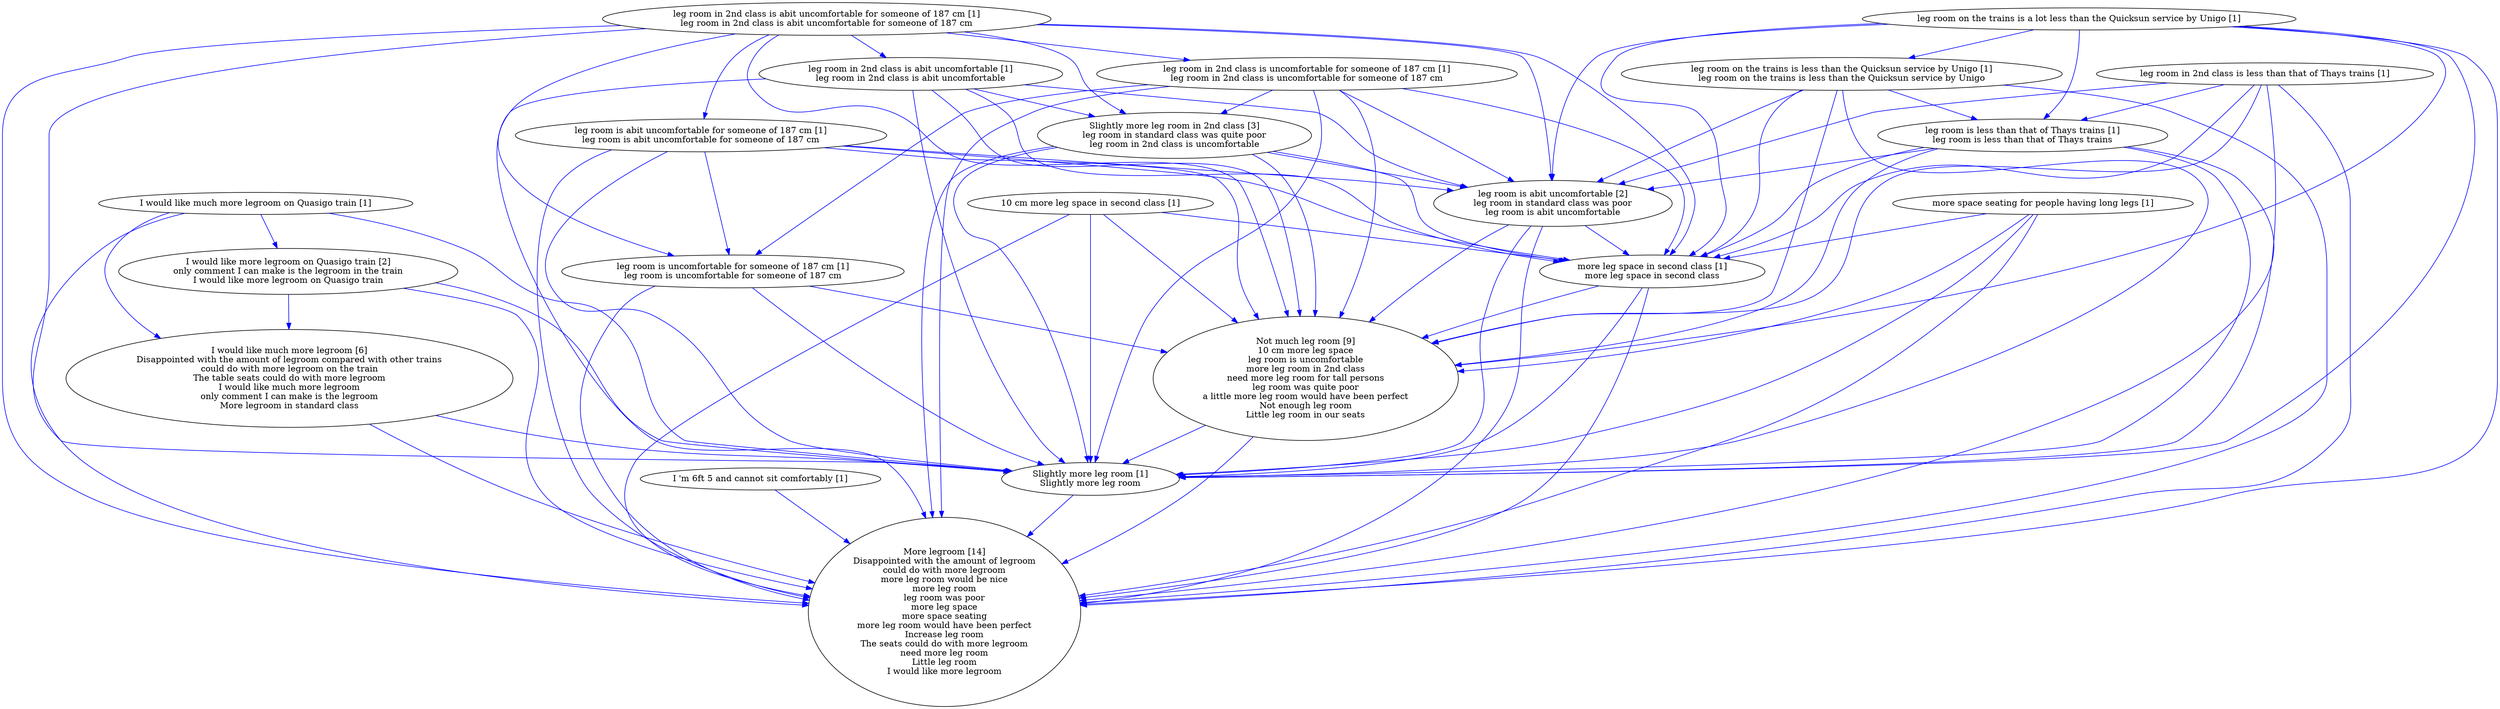 digraph collapsedGraph {
"I would like much more legroom [6]\nDisappointed with the amount of legroom compared with other trains\ncould do with more legroom on the train\nThe table seats could do with more legroom\nI would like much more legroom\nonly comment I can make is the legroom\nMore legroom in standard class""More legroom [14]\nDisappointed with the amount of legroom\ncould do with more legroom\nmore leg room would be nice\nmore leg room\nleg room was poor\nmore leg space\nmore space seating\nmore leg room would have been perfect\nIncrease leg room\nThe seats could do with more legroom\nneed more leg room\nLittle leg room\nI would like more legroom""I would like more legroom on Quasigo train [2]\nonly comment I can make is the legroom in the train\nI would like more legroom on Quasigo train""Slightly more leg room in 2nd class [3]\nleg room in standard class was quite poor\nleg room in 2nd class is uncomfortable""leg room is abit uncomfortable [2]\nleg room in standard class was poor\nleg room is abit uncomfortable""Not much leg room [9]\n10 cm more leg space\nleg room is uncomfortable\nmore leg room in 2nd class\nneed more leg room for tall persons\nleg room was quite poor\na little more leg room would have been perfect\nNot enough leg room\nLittle leg room in our seats""10 cm more leg space in second class [1]""more leg space in second class [1]\nmore leg space in second class""I 'm 6ft 5 and cannot sit comfortably [1]""I would like much more legroom on Quasigo train [1]""Slightly more leg room [1]\nSlightly more leg room""leg room in 2nd class is abit uncomfortable for someone of 187 cm [1]\nleg room in 2nd class is abit uncomfortable for someone of 187 cm""leg room is abit uncomfortable for someone of 187 cm [1]\nleg room is abit uncomfortable for someone of 187 cm""leg room is uncomfortable for someone of 187 cm [1]\nleg room is uncomfortable for someone of 187 cm""leg room in 2nd class is abit uncomfortable [1]\nleg room in 2nd class is abit uncomfortable""leg room in 2nd class is uncomfortable for someone of 187 cm [1]\nleg room in 2nd class is uncomfortable for someone of 187 cm""leg room in 2nd class is less than that of Thays trains [1]""leg room is less than that of Thays trains [1]\nleg room is less than that of Thays trains""leg room on the trains is a lot less than the Quicksun service by Unigo [1]""leg room on the trains is less than the Quicksun service by Unigo [1]\nleg room on the trains is less than the Quicksun service by Unigo""more space seating for people having long legs [1]""leg room is abit uncomfortable [2]\nleg room in standard class was poor\nleg room is abit uncomfortable" -> "Not much leg room [9]\n10 cm more leg space\nleg room is uncomfortable\nmore leg room in 2nd class\nneed more leg room for tall persons\nleg room was quite poor\na little more leg room would have been perfect\nNot enough leg room\nLittle leg room in our seats" [color=blue]
"Slightly more leg room in 2nd class [3]\nleg room in standard class was quite poor\nleg room in 2nd class is uncomfortable" -> "Slightly more leg room [1]\nSlightly more leg room" [color=blue]
"Slightly more leg room in 2nd class [3]\nleg room in standard class was quite poor\nleg room in 2nd class is uncomfortable" -> "more leg space in second class [1]\nmore leg space in second class" [color=blue]
"Slightly more leg room in 2nd class [3]\nleg room in standard class was quite poor\nleg room in 2nd class is uncomfortable" -> "More legroom [14]\nDisappointed with the amount of legroom\ncould do with more legroom\nmore leg room would be nice\nmore leg room\nleg room was poor\nmore leg space\nmore space seating\nmore leg room would have been perfect\nIncrease leg room\nThe seats could do with more legroom\nneed more leg room\nLittle leg room\nI would like more legroom" [color=blue]
"Not much leg room [9]\n10 cm more leg space\nleg room is uncomfortable\nmore leg room in 2nd class\nneed more leg room for tall persons\nleg room was quite poor\na little more leg room would have been perfect\nNot enough leg room\nLittle leg room in our seats" -> "More legroom [14]\nDisappointed with the amount of legroom\ncould do with more legroom\nmore leg room would be nice\nmore leg room\nleg room was poor\nmore leg space\nmore space seating\nmore leg room would have been perfect\nIncrease leg room\nThe seats could do with more legroom\nneed more leg room\nLittle leg room\nI would like more legroom" [color=blue]
"leg room on the trains is less than the Quicksun service by Unigo [1]\nleg room on the trains is less than the Quicksun service by Unigo" -> "Slightly more leg room [1]\nSlightly more leg room" [color=blue]
"leg room on the trains is less than the Quicksun service by Unigo [1]\nleg room on the trains is less than the Quicksun service by Unigo" -> "More legroom [14]\nDisappointed with the amount of legroom\ncould do with more legroom\nmore leg room would be nice\nmore leg room\nleg room was poor\nmore leg space\nmore space seating\nmore leg room would have been perfect\nIncrease leg room\nThe seats could do with more legroom\nneed more leg room\nLittle leg room\nI would like more legroom" [color=blue]
"leg room in 2nd class is abit uncomfortable for someone of 187 cm [1]\nleg room in 2nd class is abit uncomfortable for someone of 187 cm" -> "more leg space in second class [1]\nmore leg space in second class" [color=blue]
"leg room in 2nd class is abit uncomfortable for someone of 187 cm [1]\nleg room in 2nd class is abit uncomfortable for someone of 187 cm" -> "More legroom [14]\nDisappointed with the amount of legroom\ncould do with more legroom\nmore leg room would be nice\nmore leg room\nleg room was poor\nmore leg space\nmore space seating\nmore leg room would have been perfect\nIncrease leg room\nThe seats could do with more legroom\nneed more leg room\nLittle leg room\nI would like more legroom" [color=blue]
"leg room in 2nd class is abit uncomfortable for someone of 187 cm [1]\nleg room in 2nd class is abit uncomfortable for someone of 187 cm" -> "Slightly more leg room [1]\nSlightly more leg room" [color=blue]
"Slightly more leg room in 2nd class [3]\nleg room in standard class was quite poor\nleg room in 2nd class is uncomfortable" -> "leg room is abit uncomfortable [2]\nleg room in standard class was poor\nleg room is abit uncomfortable" [color=blue]
"more space seating for people having long legs [1]" -> "More legroom [14]\nDisappointed with the amount of legroom\ncould do with more legroom\nmore leg room would be nice\nmore leg room\nleg room was poor\nmore leg space\nmore space seating\nmore leg room would have been perfect\nIncrease leg room\nThe seats could do with more legroom\nneed more leg room\nLittle leg room\nI would like more legroom" [color=blue]
"more leg space in second class [1]\nmore leg space in second class" -> "Not much leg room [9]\n10 cm more leg space\nleg room is uncomfortable\nmore leg room in 2nd class\nneed more leg room for tall persons\nleg room was quite poor\na little more leg room would have been perfect\nNot enough leg room\nLittle leg room in our seats" [color=blue]
"more leg space in second class [1]\nmore leg space in second class" -> "More legroom [14]\nDisappointed with the amount of legroom\ncould do with more legroom\nmore leg room would be nice\nmore leg room\nleg room was poor\nmore leg space\nmore space seating\nmore leg room would have been perfect\nIncrease leg room\nThe seats could do with more legroom\nneed more leg room\nLittle leg room\nI would like more legroom" [color=blue]
"10 cm more leg space in second class [1]" -> "Slightly more leg room [1]\nSlightly more leg room" [color=blue]
"leg room in 2nd class is uncomfortable for someone of 187 cm [1]\nleg room in 2nd class is uncomfortable for someone of 187 cm" -> "More legroom [14]\nDisappointed with the amount of legroom\ncould do with more legroom\nmore leg room would be nice\nmore leg room\nleg room was poor\nmore leg space\nmore space seating\nmore leg room would have been perfect\nIncrease leg room\nThe seats could do with more legroom\nneed more leg room\nLittle leg room\nI would like more legroom" [color=blue]
"leg room in 2nd class is uncomfortable for someone of 187 cm [1]\nleg room in 2nd class is uncomfortable for someone of 187 cm" -> "Slightly more leg room [1]\nSlightly more leg room" [color=blue]
"leg room on the trains is a lot less than the Quicksun service by Unigo [1]" -> "Not much leg room [9]\n10 cm more leg space\nleg room is uncomfortable\nmore leg room in 2nd class\nneed more leg room for tall persons\nleg room was quite poor\na little more leg room would have been perfect\nNot enough leg room\nLittle leg room in our seats" [color=blue]
"leg room is less than that of Thays trains [1]\nleg room is less than that of Thays trains" -> "More legroom [14]\nDisappointed with the amount of legroom\ncould do with more legroom\nmore leg room would be nice\nmore leg room\nleg room was poor\nmore leg space\nmore space seating\nmore leg room would have been perfect\nIncrease leg room\nThe seats could do with more legroom\nneed more leg room\nLittle leg room\nI would like more legroom" [color=blue]
"Slightly more leg room in 2nd class [3]\nleg room in standard class was quite poor\nleg room in 2nd class is uncomfortable" -> "Not much leg room [9]\n10 cm more leg space\nleg room is uncomfortable\nmore leg room in 2nd class\nneed more leg room for tall persons\nleg room was quite poor\na little more leg room would have been perfect\nNot enough leg room\nLittle leg room in our seats" [color=blue]
"leg room is uncomfortable for someone of 187 cm [1]\nleg room is uncomfortable for someone of 187 cm" -> "More legroom [14]\nDisappointed with the amount of legroom\ncould do with more legroom\nmore leg room would be nice\nmore leg room\nleg room was poor\nmore leg space\nmore space seating\nmore leg room would have been perfect\nIncrease leg room\nThe seats could do with more legroom\nneed more leg room\nLittle leg room\nI would like more legroom" [color=blue]
"leg room is less than that of Thays trains [1]\nleg room is less than that of Thays trains" -> "Slightly more leg room [1]\nSlightly more leg room" [color=blue]
"leg room on the trains is a lot less than the Quicksun service by Unigo [1]" -> "leg room is abit uncomfortable [2]\nleg room in standard class was poor\nleg room is abit uncomfortable" [color=blue]
"leg room on the trains is a lot less than the Quicksun service by Unigo [1]" -> "leg room is less than that of Thays trains [1]\nleg room is less than that of Thays trains" [color=blue]
"leg room in 2nd class is abit uncomfortable [1]\nleg room in 2nd class is abit uncomfortable" -> "more leg space in second class [1]\nmore leg space in second class" [color=blue]
"leg room in 2nd class is uncomfortable for someone of 187 cm [1]\nleg room in 2nd class is uncomfortable for someone of 187 cm" -> "Not much leg room [9]\n10 cm more leg space\nleg room is uncomfortable\nmore leg room in 2nd class\nneed more leg room for tall persons\nleg room was quite poor\na little more leg room would have been perfect\nNot enough leg room\nLittle leg room in our seats" [color=blue]
"leg room is uncomfortable for someone of 187 cm [1]\nleg room is uncomfortable for someone of 187 cm" -> "Slightly more leg room [1]\nSlightly more leg room" [color=blue]
"leg room is less than that of Thays trains [1]\nleg room is less than that of Thays trains" -> "Not much leg room [9]\n10 cm more leg space\nleg room is uncomfortable\nmore leg room in 2nd class\nneed more leg room for tall persons\nleg room was quite poor\na little more leg room would have been perfect\nNot enough leg room\nLittle leg room in our seats" [color=blue]
"leg room is uncomfortable for someone of 187 cm [1]\nleg room is uncomfortable for someone of 187 cm" -> "Not much leg room [9]\n10 cm more leg space\nleg room is uncomfortable\nmore leg room in 2nd class\nneed more leg room for tall persons\nleg room was quite poor\na little more leg room would have been perfect\nNot enough leg room\nLittle leg room in our seats" [color=blue]
"leg room is less than that of Thays trains [1]\nleg room is less than that of Thays trains" -> "leg room is abit uncomfortable [2]\nleg room in standard class was poor\nleg room is abit uncomfortable" [color=blue]
"leg room in 2nd class is abit uncomfortable [1]\nleg room in 2nd class is abit uncomfortable" -> "More legroom [14]\nDisappointed with the amount of legroom\ncould do with more legroom\nmore leg room would be nice\nmore leg room\nleg room was poor\nmore leg space\nmore space seating\nmore leg room would have been perfect\nIncrease leg room\nThe seats could do with more legroom\nneed more leg room\nLittle leg room\nI would like more legroom" [color=blue]
"leg room in 2nd class is abit uncomfortable [1]\nleg room in 2nd class is abit uncomfortable" -> "Slightly more leg room [1]\nSlightly more leg room" [color=blue]
"Slightly more leg room [1]\nSlightly more leg room" -> "More legroom [14]\nDisappointed with the amount of legroom\ncould do with more legroom\nmore leg room would be nice\nmore leg room\nleg room was poor\nmore leg space\nmore space seating\nmore leg room would have been perfect\nIncrease leg room\nThe seats could do with more legroom\nneed more leg room\nLittle leg room\nI would like more legroom" [color=blue]
"I would like much more legroom [6]\nDisappointed with the amount of legroom compared with other trains\ncould do with more legroom on the train\nThe table seats could do with more legroom\nI would like much more legroom\nonly comment I can make is the legroom\nMore legroom in standard class" -> "More legroom [14]\nDisappointed with the amount of legroom\ncould do with more legroom\nmore leg room would be nice\nmore leg room\nleg room was poor\nmore leg space\nmore space seating\nmore leg room would have been perfect\nIncrease leg room\nThe seats could do with more legroom\nneed more leg room\nLittle leg room\nI would like more legroom" [color=blue]
"10 cm more leg space in second class [1]" -> "More legroom [14]\nDisappointed with the amount of legroom\ncould do with more legroom\nmore leg room would be nice\nmore leg room\nleg room was poor\nmore leg space\nmore space seating\nmore leg room would have been perfect\nIncrease leg room\nThe seats could do with more legroom\nneed more leg room\nLittle leg room\nI would like more legroom" [color=blue]
"10 cm more leg space in second class [1]" -> "Not much leg room [9]\n10 cm more leg space\nleg room is uncomfortable\nmore leg room in 2nd class\nneed more leg room for tall persons\nleg room was quite poor\na little more leg room would have been perfect\nNot enough leg room\nLittle leg room in our seats" [color=blue]
"leg room in 2nd class is less than that of Thays trains [1]" -> "more leg space in second class [1]\nmore leg space in second class" [color=blue]
"leg room in 2nd class is less than that of Thays trains [1]" -> "More legroom [14]\nDisappointed with the amount of legroom\ncould do with more legroom\nmore leg room would be nice\nmore leg room\nleg room was poor\nmore leg space\nmore space seating\nmore leg room would have been perfect\nIncrease leg room\nThe seats could do with more legroom\nneed more leg room\nLittle leg room\nI would like more legroom" [color=blue]
"leg room in 2nd class is less than that of Thays trains [1]" -> "leg room is abit uncomfortable [2]\nleg room in standard class was poor\nleg room is abit uncomfortable" [color=blue]
"leg room in 2nd class is less than that of Thays trains [1]" -> "Slightly more leg room [1]\nSlightly more leg room" [color=blue]
"leg room is abit uncomfortable for someone of 187 cm [1]\nleg room is abit uncomfortable for someone of 187 cm" -> "Slightly more leg room [1]\nSlightly more leg room" [color=blue]
"leg room is abit uncomfortable for someone of 187 cm [1]\nleg room is abit uncomfortable for someone of 187 cm" -> "More legroom [14]\nDisappointed with the amount of legroom\ncould do with more legroom\nmore leg room would be nice\nmore leg room\nleg room was poor\nmore leg space\nmore space seating\nmore leg room would have been perfect\nIncrease leg room\nThe seats could do with more legroom\nneed more leg room\nLittle leg room\nI would like more legroom" [color=blue]
"leg room is abit uncomfortable [2]\nleg room in standard class was poor\nleg room is abit uncomfortable" -> "Slightly more leg room [1]\nSlightly more leg room" [color=blue]
"leg room is abit uncomfortable [2]\nleg room in standard class was poor\nleg room is abit uncomfortable" -> "More legroom [14]\nDisappointed with the amount of legroom\ncould do with more legroom\nmore leg room would be nice\nmore leg room\nleg room was poor\nmore leg space\nmore space seating\nmore leg room would have been perfect\nIncrease leg room\nThe seats could do with more legroom\nneed more leg room\nLittle leg room\nI would like more legroom" [color=blue]
"leg room is abit uncomfortable for someone of 187 cm [1]\nleg room is abit uncomfortable for someone of 187 cm" -> "Not much leg room [9]\n10 cm more leg space\nleg room is uncomfortable\nmore leg room in 2nd class\nneed more leg room for tall persons\nleg room was quite poor\na little more leg room would have been perfect\nNot enough leg room\nLittle leg room in our seats" [color=blue]
"leg room on the trains is less than the Quicksun service by Unigo [1]\nleg room on the trains is less than the Quicksun service by Unigo" -> "Not much leg room [9]\n10 cm more leg space\nleg room is uncomfortable\nmore leg room in 2nd class\nneed more leg room for tall persons\nleg room was quite poor\na little more leg room would have been perfect\nNot enough leg room\nLittle leg room in our seats" [color=blue]
"leg room on the trains is less than the Quicksun service by Unigo [1]\nleg room on the trains is less than the Quicksun service by Unigo" -> "leg room is less than that of Thays trains [1]\nleg room is less than that of Thays trains" [color=blue]
"leg room on the trains is less than the Quicksun service by Unigo [1]\nleg room on the trains is less than the Quicksun service by Unigo" -> "leg room is abit uncomfortable [2]\nleg room in standard class was poor\nleg room is abit uncomfortable" [color=blue]
"leg room on the trains is a lot less than the Quicksun service by Unigo [1]" -> "More legroom [14]\nDisappointed with the amount of legroom\ncould do with more legroom\nmore leg room would be nice\nmore leg room\nleg room was poor\nmore leg space\nmore space seating\nmore leg room would have been perfect\nIncrease leg room\nThe seats could do with more legroom\nneed more leg room\nLittle leg room\nI would like more legroom" [color=blue]
"I would like much more legroom on Quasigo train [1]" -> "I would like much more legroom [6]\nDisappointed with the amount of legroom compared with other trains\ncould do with more legroom on the train\nThe table seats could do with more legroom\nI would like much more legroom\nonly comment I can make is the legroom\nMore legroom in standard class" [color=blue]
"leg room on the trains is a lot less than the Quicksun service by Unigo [1]" -> "Slightly more leg room [1]\nSlightly more leg room" [color=blue]
"I 'm 6ft 5 and cannot sit comfortably [1]" -> "More legroom [14]\nDisappointed with the amount of legroom\ncould do with more legroom\nmore leg room would be nice\nmore leg room\nleg room was poor\nmore leg space\nmore space seating\nmore leg room would have been perfect\nIncrease leg room\nThe seats could do with more legroom\nneed more leg room\nLittle leg room\nI would like more legroom" [color=blue]
"leg room in 2nd class is less than that of Thays trains [1]" -> "Not much leg room [9]\n10 cm more leg space\nleg room is uncomfortable\nmore leg room in 2nd class\nneed more leg room for tall persons\nleg room was quite poor\na little more leg room would have been perfect\nNot enough leg room\nLittle leg room in our seats" [color=blue]
"I would like much more legroom on Quasigo train [1]" -> "I would like more legroom on Quasigo train [2]\nonly comment I can make is the legroom in the train\nI would like more legroom on Quasigo train" [color=blue]
"I would like much more legroom on Quasigo train [1]" -> "More legroom [14]\nDisappointed with the amount of legroom\ncould do with more legroom\nmore leg room would be nice\nmore leg room\nleg room was poor\nmore leg space\nmore space seating\nmore leg room would have been perfect\nIncrease leg room\nThe seats could do with more legroom\nneed more leg room\nLittle leg room\nI would like more legroom" [color=blue]
"I would like much more legroom on Quasigo train [1]" -> "Slightly more leg room [1]\nSlightly more leg room" [color=blue]
"I would like more legroom on Quasigo train [2]\nonly comment I can make is the legroom in the train\nI would like more legroom on Quasigo train" -> "I would like much more legroom [6]\nDisappointed with the amount of legroom compared with other trains\ncould do with more legroom on the train\nThe table seats could do with more legroom\nI would like much more legroom\nonly comment I can make is the legroom\nMore legroom in standard class" [color=blue]
"leg room in 2nd class is abit uncomfortable [1]\nleg room in 2nd class is abit uncomfortable" -> "Slightly more leg room in 2nd class [3]\nleg room in standard class was quite poor\nleg room in 2nd class is uncomfortable" [color=blue]
"more space seating for people having long legs [1]" -> "more leg space in second class [1]\nmore leg space in second class" [color=blue]
"leg room in 2nd class is abit uncomfortable [1]\nleg room in 2nd class is abit uncomfortable" -> "leg room is abit uncomfortable [2]\nleg room in standard class was poor\nleg room is abit uncomfortable" [color=blue]
"more space seating for people having long legs [1]" -> "Slightly more leg room [1]\nSlightly more leg room" [color=blue]
"leg room in 2nd class is abit uncomfortable [1]\nleg room in 2nd class is abit uncomfortable" -> "Not much leg room [9]\n10 cm more leg space\nleg room is uncomfortable\nmore leg room in 2nd class\nneed more leg room for tall persons\nleg room was quite poor\na little more leg room would have been perfect\nNot enough leg room\nLittle leg room in our seats" [color=blue]
"leg room in 2nd class is abit uncomfortable for someone of 187 cm [1]\nleg room in 2nd class is abit uncomfortable for someone of 187 cm" -> "Slightly more leg room in 2nd class [3]\nleg room in standard class was quite poor\nleg room in 2nd class is uncomfortable" [color=blue]
"I would like more legroom on Quasigo train [2]\nonly comment I can make is the legroom in the train\nI would like more legroom on Quasigo train" -> "More legroom [14]\nDisappointed with the amount of legroom\ncould do with more legroom\nmore leg room would be nice\nmore leg room\nleg room was poor\nmore leg space\nmore space seating\nmore leg room would have been perfect\nIncrease leg room\nThe seats could do with more legroom\nneed more leg room\nLittle leg room\nI would like more legroom" [color=blue]
"leg room in 2nd class is abit uncomfortable for someone of 187 cm [1]\nleg room in 2nd class is abit uncomfortable for someone of 187 cm" -> "Not much leg room [9]\n10 cm more leg space\nleg room is uncomfortable\nmore leg room in 2nd class\nneed more leg room for tall persons\nleg room was quite poor\na little more leg room would have been perfect\nNot enough leg room\nLittle leg room in our seats" [color=blue]
"more leg space in second class [1]\nmore leg space in second class" -> "Slightly more leg room [1]\nSlightly more leg room" [color=blue]
"leg room in 2nd class is abit uncomfortable for someone of 187 cm [1]\nleg room in 2nd class is abit uncomfortable for someone of 187 cm" -> "leg room is abit uncomfortable [2]\nleg room in standard class was poor\nleg room is abit uncomfortable" [color=blue]
"10 cm more leg space in second class [1]" -> "more leg space in second class [1]\nmore leg space in second class" [color=blue]
"leg room in 2nd class is abit uncomfortable for someone of 187 cm [1]\nleg room in 2nd class is abit uncomfortable for someone of 187 cm" -> "leg room is abit uncomfortable for someone of 187 cm [1]\nleg room is abit uncomfortable for someone of 187 cm" [color=blue]
"leg room is abit uncomfortable for someone of 187 cm [1]\nleg room is abit uncomfortable for someone of 187 cm" -> "leg room is uncomfortable for someone of 187 cm [1]\nleg room is uncomfortable for someone of 187 cm" [color=blue]
"leg room in 2nd class is abit uncomfortable for someone of 187 cm [1]\nleg room in 2nd class is abit uncomfortable for someone of 187 cm" -> "leg room in 2nd class is abit uncomfortable [1]\nleg room in 2nd class is abit uncomfortable" [color=blue]
"leg room in 2nd class is abit uncomfortable for someone of 187 cm [1]\nleg room in 2nd class is abit uncomfortable for someone of 187 cm" -> "leg room in 2nd class is uncomfortable for someone of 187 cm [1]\nleg room in 2nd class is uncomfortable for someone of 187 cm" [color=blue]
"leg room in 2nd class is uncomfortable for someone of 187 cm [1]\nleg room in 2nd class is uncomfortable for someone of 187 cm" -> "leg room is uncomfortable for someone of 187 cm [1]\nleg room is uncomfortable for someone of 187 cm" [color=blue]
"leg room in 2nd class is abit uncomfortable for someone of 187 cm [1]\nleg room in 2nd class is abit uncomfortable for someone of 187 cm" -> "leg room is uncomfortable for someone of 187 cm [1]\nleg room is uncomfortable for someone of 187 cm" [color=blue]
"leg room in 2nd class is less than that of Thays trains [1]" -> "leg room is less than that of Thays trains [1]\nleg room is less than that of Thays trains" [color=blue]
"leg room on the trains is a lot less than the Quicksun service by Unigo [1]" -> "leg room on the trains is less than the Quicksun service by Unigo [1]\nleg room on the trains is less than the Quicksun service by Unigo" [color=blue]
"I would like much more legroom [6]\nDisappointed with the amount of legroom compared with other trains\ncould do with more legroom on the train\nThe table seats could do with more legroom\nI would like much more legroom\nonly comment I can make is the legroom\nMore legroom in standard class" -> "Slightly more leg room [1]\nSlightly more leg room" [color=blue]
"Not much leg room [9]\n10 cm more leg space\nleg room is uncomfortable\nmore leg room in 2nd class\nneed more leg room for tall persons\nleg room was quite poor\na little more leg room would have been perfect\nNot enough leg room\nLittle leg room in our seats" -> "Slightly more leg room [1]\nSlightly more leg room" [color=blue]
"leg room is abit uncomfortable for someone of 187 cm [1]\nleg room is abit uncomfortable for someone of 187 cm" -> "leg room is abit uncomfortable [2]\nleg room in standard class was poor\nleg room is abit uncomfortable" [color=blue]
"leg room is abit uncomfortable [2]\nleg room in standard class was poor\nleg room is abit uncomfortable" -> "more leg space in second class [1]\nmore leg space in second class" [color=blue]
"leg room in 2nd class is uncomfortable for someone of 187 cm [1]\nleg room in 2nd class is uncomfortable for someone of 187 cm" -> "Slightly more leg room in 2nd class [3]\nleg room in standard class was quite poor\nleg room in 2nd class is uncomfortable" [color=blue]
"leg room in 2nd class is uncomfortable for someone of 187 cm [1]\nleg room in 2nd class is uncomfortable for someone of 187 cm" -> "leg room is abit uncomfortable [2]\nleg room in standard class was poor\nleg room is abit uncomfortable" [color=blue]
"leg room in 2nd class is uncomfortable for someone of 187 cm [1]\nleg room in 2nd class is uncomfortable for someone of 187 cm" -> "more leg space in second class [1]\nmore leg space in second class" [color=blue]
"leg room is less than that of Thays trains [1]\nleg room is less than that of Thays trains" -> "more leg space in second class [1]\nmore leg space in second class" [color=blue]
"leg room on the trains is a lot less than the Quicksun service by Unigo [1]" -> "more leg space in second class [1]\nmore leg space in second class" [color=blue]
"leg room on the trains is less than the Quicksun service by Unigo [1]\nleg room on the trains is less than the Quicksun service by Unigo" -> "more leg space in second class [1]\nmore leg space in second class" [color=blue]
"more space seating for people having long legs [1]" -> "Not much leg room [9]\n10 cm more leg space\nleg room is uncomfortable\nmore leg room in 2nd class\nneed more leg room for tall persons\nleg room was quite poor\na little more leg room would have been perfect\nNot enough leg room\nLittle leg room in our seats" [color=blue]
"I would like more legroom on Quasigo train [2]\nonly comment I can make is the legroom in the train\nI would like more legroom on Quasigo train" -> "Slightly more leg room [1]\nSlightly more leg room" [color=blue]
"leg room is abit uncomfortable for someone of 187 cm [1]\nleg room is abit uncomfortable for someone of 187 cm" -> "more leg space in second class [1]\nmore leg space in second class" [color=blue]
}